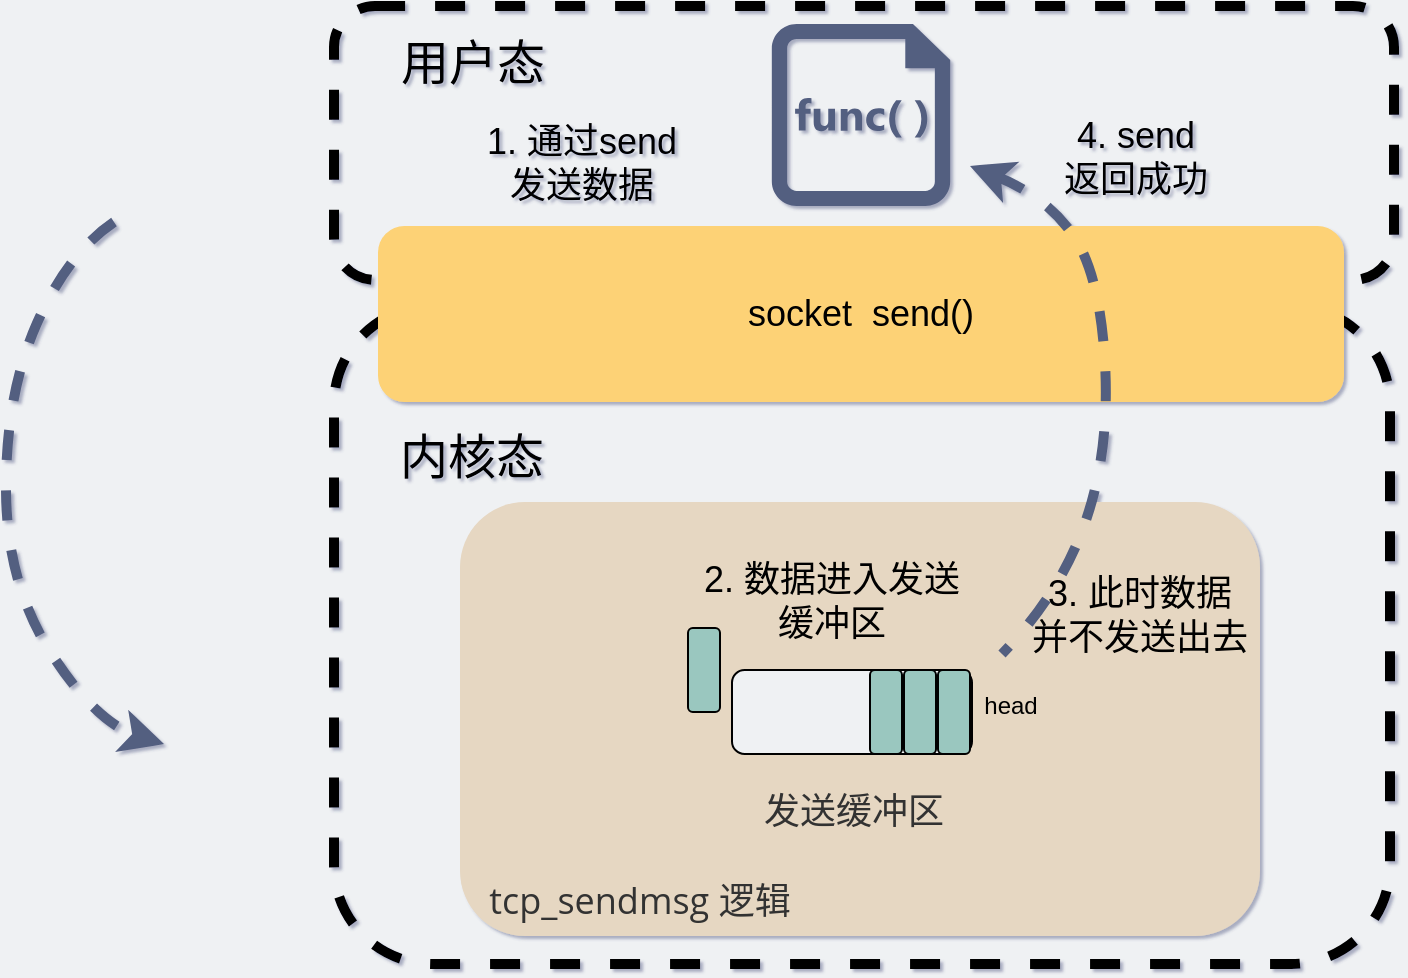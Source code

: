 <mxfile version="22.0.8" type="github">
  <diagram id="3228e29e-7158-1315-38df-8450db1d8a1d" name="Page-1">
    <mxGraphModel dx="1237" dy="1314" grid="0" gridSize="10" guides="1" tooltips="1" connect="1" arrows="1" fold="1" page="1" pageScale="1" pageWidth="600" pageHeight="550" background="#EFF1F3" math="0" shadow="1">
      <root>
        <mxCell id="0" />
        <mxCell id="1" parent="0" />
        <mxCell id="Zxyhw3o_makbFYxT9f12-17" value="" style="rounded=1;whiteSpace=wrap;html=1;dashed=1;strokeWidth=5;fillColor=none;" parent="1" vertex="1">
          <mxGeometry x="35" y="-364" width="528" height="329" as="geometry" />
        </mxCell>
        <mxCell id="Zxyhw3o_makbFYxT9f12-14" value="" style="rounded=1;whiteSpace=wrap;html=1;strokeColor=none;fontSize=18;labelBackgroundColor=none;fillColor=#E6D7C2;" parent="1" vertex="1">
          <mxGeometry x="98" y="-266" width="400" height="217" as="geometry" />
        </mxCell>
        <mxCell id="pCjDIv-f0e-wGzuPs2K4-11" value="" style="rounded=1;whiteSpace=wrap;html=1;fillColor=#EFF1F3;" parent="1" vertex="1">
          <mxGeometry x="234" y="-182" width="120" height="42" as="geometry" />
        </mxCell>
        <mxCell id="Zxyhw3o_makbFYxT9f12-7" value="" style="rounded=1;whiteSpace=wrap;html=1;dashed=1;strokeWidth=5;fillColor=none;" parent="1" vertex="1">
          <mxGeometry x="35" y="-514" width="530" height="137" as="geometry" />
        </mxCell>
        <mxCell id="Zxyhw3o_makbFYxT9f12-2" value="&lt;font style=&quot;font-size: 18px&quot;&gt;socket&amp;nbsp; send()&lt;/font&gt;" style="rounded=1;whiteSpace=wrap;html=1;strokeColor=none;labelBackgroundColor=none;fillColor=#FDD276;" parent="1" vertex="1">
          <mxGeometry x="57" y="-404" width="483" height="88" as="geometry" />
        </mxCell>
        <mxCell id="Zxyhw3o_makbFYxT9f12-11" value="&lt;font style=&quot;font-size: 24px&quot;&gt;用户态&lt;/font&gt;" style="text;html=1;strokeColor=none;fillColor=none;align=center;verticalAlign=middle;whiteSpace=wrap;rounded=0;dashed=1;" parent="1" vertex="1">
          <mxGeometry x="38" y="-495" width="132.5" height="20" as="geometry" />
        </mxCell>
        <mxCell id="Zxyhw3o_makbFYxT9f12-12" value="&lt;font style=&quot;font-size: 24px&quot;&gt;内核态&lt;/font&gt;" style="text;html=1;strokeColor=none;align=center;verticalAlign=middle;whiteSpace=wrap;rounded=0;dashed=1;labelBackgroundColor=none;" parent="1" vertex="1">
          <mxGeometry x="53.25" y="-298" width="102" height="20" as="geometry" />
        </mxCell>
        <mxCell id="222Te1zxGotTQ1m0-dcR-3" value="" style="aspect=fixed;pointerEvents=1;shadow=0;dashed=0;html=1;strokeColor=none;labelPosition=center;verticalLabelPosition=bottom;verticalAlign=top;align=center;shape=mxgraph.mscae.enterprise.code_file;fillColor=#535E80;" parent="1" vertex="1">
          <mxGeometry x="253.91" y="-505" width="89.18" height="91" as="geometry" />
        </mxCell>
        <mxCell id="222Te1zxGotTQ1m0-dcR-5" value="" style="curved=1;endArrow=none;html=1;strokeColor=#535E80;strokeWidth=5;dashed=1;startArrow=classic;startFill=1;endFill=0;" parent="1" edge="1">
          <mxGeometry width="50" height="50" relative="1" as="geometry">
            <mxPoint x="353" y="-434" as="sourcePoint" />
            <mxPoint x="369" y="-190" as="targetPoint" />
            <Array as="points">
              <mxPoint x="391" y="-419" />
              <mxPoint x="418" y="-380" />
              <mxPoint x="423" y="-291" />
              <mxPoint x="398" y="-220" />
            </Array>
          </mxGeometry>
        </mxCell>
        <mxCell id="ZfyCddCFMZxiEYEglCBR-1" value="&lt;font color=&quot;#333333&quot; face=&quot;open sans, clear sans, helvetica neue, helvetica, arial, sans-serif&quot;&gt;&lt;span style=&quot;font-size: 18px&quot;&gt;tcp_sendmsg 逻辑&lt;/span&gt;&lt;/font&gt;" style="text;html=1;strokeColor=none;fillColor=none;align=center;verticalAlign=middle;whiteSpace=wrap;rounded=0;" parent="1" vertex="1">
          <mxGeometry x="110" y="-91" width="156" height="48" as="geometry" />
        </mxCell>
        <mxCell id="ZfyCddCFMZxiEYEglCBR-2" value="" style="rounded=1;whiteSpace=wrap;html=1;fillColor=#9AC7BF;" parent="1" vertex="1">
          <mxGeometry x="337" y="-182" width="16" height="42" as="geometry" />
        </mxCell>
        <mxCell id="ZfyCddCFMZxiEYEglCBR-3" value="&lt;font color=&quot;#333333&quot; face=&quot;open sans, clear sans, helvetica neue, helvetica, arial, sans-serif&quot;&gt;&lt;span style=&quot;font-size: 18px&quot;&gt;发送缓冲区&lt;/span&gt;&lt;/font&gt;" style="text;html=1;strokeColor=none;fillColor=none;align=center;verticalAlign=middle;whiteSpace=wrap;rounded=0;" parent="1" vertex="1">
          <mxGeometry x="240" y="-134" width="110" height="43" as="geometry" />
        </mxCell>
        <mxCell id="ZfyCddCFMZxiEYEglCBR-4" value="" style="rounded=1;whiteSpace=wrap;html=1;fillColor=#9AC7BF;" parent="1" vertex="1">
          <mxGeometry x="320" y="-182" width="16" height="42" as="geometry" />
        </mxCell>
        <mxCell id="ZfyCddCFMZxiEYEglCBR-5" value="" style="rounded=1;whiteSpace=wrap;html=1;fillColor=#9AC7BF;" parent="1" vertex="1">
          <mxGeometry x="303" y="-182" width="16" height="42" as="geometry" />
        </mxCell>
        <mxCell id="ZfyCddCFMZxiEYEglCBR-6" value="" style="rounded=1;whiteSpace=wrap;html=1;fillColor=#9AC7BF;" parent="1" vertex="1">
          <mxGeometry x="212" y="-203" width="16" height="42" as="geometry" />
        </mxCell>
        <mxCell id="222Te1zxGotTQ1m0-dcR-4" value="" style="curved=1;endArrow=classic;html=1;strokeColor=#535E80;strokeWidth=5;dashed=1;" parent="1" edge="1">
          <mxGeometry width="50" height="50" relative="1" as="geometry">
            <mxPoint x="-75" y="-406" as="sourcePoint" />
            <mxPoint x="-50" y="-145" as="targetPoint" />
            <Array as="points">
              <mxPoint x="-98" y="-390.5" />
              <mxPoint x="-129" y="-320.5" />
              <mxPoint x="-129" y="-225.5" />
              <mxPoint x="-84" y="-155.5" />
            </Array>
          </mxGeometry>
        </mxCell>
        <mxCell id="ZfyCddCFMZxiEYEglCBR-8" value="&lt;font style=&quot;font-size: 18px&quot;&gt;1. 通过send &lt;br&gt;发送数据&lt;/font&gt;" style="text;html=1;strokeColor=none;fillColor=none;align=center;verticalAlign=middle;whiteSpace=wrap;rounded=0;" parent="1" vertex="1">
          <mxGeometry x="87" y="-459" width="144" height="48" as="geometry" />
        </mxCell>
        <mxCell id="ZfyCddCFMZxiEYEglCBR-9" value="&lt;font style=&quot;font-size: 18px&quot;&gt;2. 数据进入发送缓冲区&lt;/font&gt;" style="text;html=1;strokeColor=none;fillColor=none;align=center;verticalAlign=middle;whiteSpace=wrap;rounded=0;" parent="1" vertex="1">
          <mxGeometry x="212" y="-240" width="144" height="48" as="geometry" />
        </mxCell>
        <mxCell id="ZfyCddCFMZxiEYEglCBR-10" value="head" style="text;html=1;strokeColor=none;fillColor=none;align=center;verticalAlign=middle;whiteSpace=wrap;rounded=0;" parent="1" vertex="1">
          <mxGeometry x="356" y="-174" width="35" height="20" as="geometry" />
        </mxCell>
        <mxCell id="ZfyCddCFMZxiEYEglCBR-11" value="&lt;font style=&quot;font-size: 18px&quot;&gt;4. send&lt;br&gt;返回成功&lt;/font&gt;" style="text;html=1;strokeColor=none;fillColor=none;align=center;verticalAlign=middle;whiteSpace=wrap;rounded=0;" parent="1" vertex="1">
          <mxGeometry x="364" y="-462" width="144" height="48" as="geometry" />
        </mxCell>
        <mxCell id="ZfyCddCFMZxiEYEglCBR-12" value="&lt;font style=&quot;font-size: 18px&quot;&gt;3. 此时数据&lt;br&gt;并不发送出去&lt;/font&gt;" style="text;html=1;strokeColor=none;fillColor=none;align=center;verticalAlign=middle;whiteSpace=wrap;rounded=0;" parent="1" vertex="1">
          <mxGeometry x="366" y="-233" width="144" height="48" as="geometry" />
        </mxCell>
      </root>
    </mxGraphModel>
  </diagram>
</mxfile>
